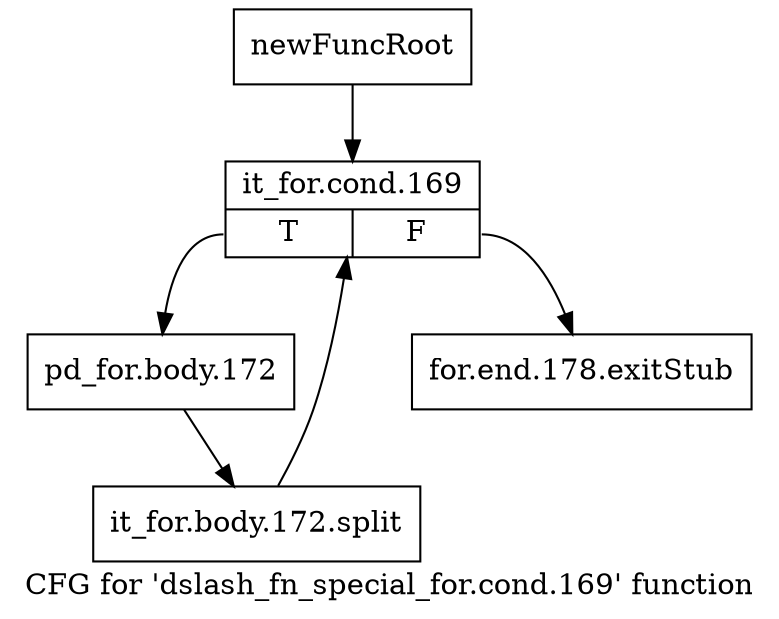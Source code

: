digraph "CFG for 'dslash_fn_special_for.cond.169' function" {
	label="CFG for 'dslash_fn_special_for.cond.169' function";

	Node0x1adc0a0 [shape=record,label="{newFuncRoot}"];
	Node0x1adc0a0 -> Node0x1adca40;
	Node0x1adc0f0 [shape=record,label="{for.end.178.exitStub}"];
	Node0x1adca40 [shape=record,label="{it_for.cond.169|{<s0>T|<s1>F}}"];
	Node0x1adca40:s0 -> Node0x1adca90;
	Node0x1adca40:s1 -> Node0x1adc0f0;
	Node0x1adca90 [shape=record,label="{pd_for.body.172}"];
	Node0x1adca90 -> Node0x1c28b90;
	Node0x1c28b90 [shape=record,label="{it_for.body.172.split}"];
	Node0x1c28b90 -> Node0x1adca40;
}

